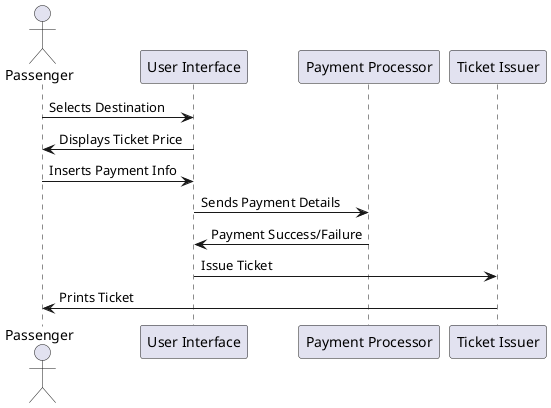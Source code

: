@startuml "Ticket Machine Process"
actor Passenger
participant "User Interface" as UI
participant "Payment Processor" as PP
participant "Ticket Issuer" as TI

Passenger -> UI : Selects Destination
UI -> Passenger : Displays Ticket Price
Passenger -> UI : Inserts Payment Info
UI -> PP : Sends Payment Details
PP -> UI : Payment Success/Failure
UI -> TI : Issue Ticket
TI -> Passenger : Prints Ticket

@enduml

